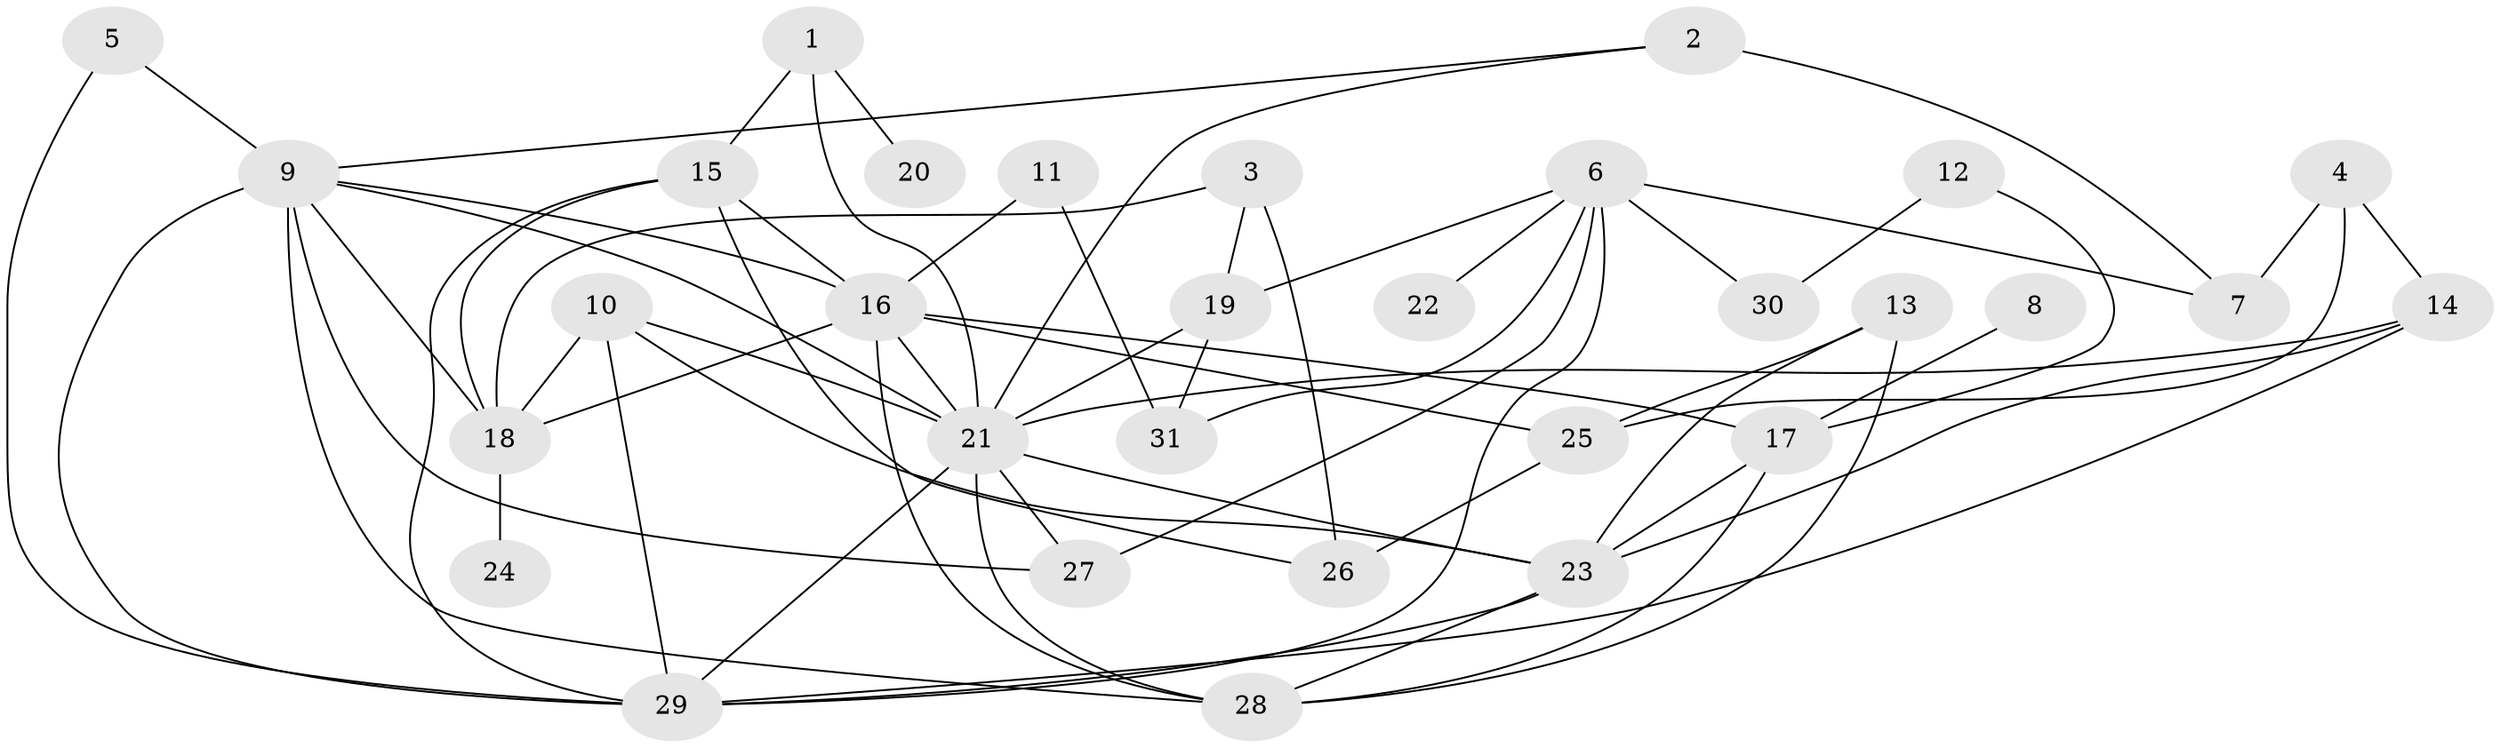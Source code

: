 // original degree distribution, {5: 0.07766990291262135, 3: 0.2912621359223301, 2: 0.23300970873786409, 8: 0.009708737864077669, 6: 0.04854368932038835, 1: 0.22330097087378642, 4: 0.10679611650485436, 7: 0.009708737864077669}
// Generated by graph-tools (version 1.1) at 2025/36/03/04/25 23:36:11]
// undirected, 31 vertices, 63 edges
graph export_dot {
  node [color=gray90,style=filled];
  1;
  2;
  3;
  4;
  5;
  6;
  7;
  8;
  9;
  10;
  11;
  12;
  13;
  14;
  15;
  16;
  17;
  18;
  19;
  20;
  21;
  22;
  23;
  24;
  25;
  26;
  27;
  28;
  29;
  30;
  31;
  1 -- 15 [weight=2.0];
  1 -- 20 [weight=1.0];
  1 -- 21 [weight=2.0];
  2 -- 7 [weight=2.0];
  2 -- 9 [weight=1.0];
  2 -- 21 [weight=1.0];
  3 -- 18 [weight=1.0];
  3 -- 19 [weight=1.0];
  3 -- 26 [weight=1.0];
  4 -- 7 [weight=1.0];
  4 -- 14 [weight=1.0];
  4 -- 25 [weight=1.0];
  5 -- 9 [weight=1.0];
  5 -- 29 [weight=1.0];
  6 -- 7 [weight=1.0];
  6 -- 19 [weight=1.0];
  6 -- 22 [weight=1.0];
  6 -- 27 [weight=1.0];
  6 -- 29 [weight=1.0];
  6 -- 30 [weight=1.0];
  6 -- 31 [weight=1.0];
  8 -- 17 [weight=1.0];
  9 -- 16 [weight=1.0];
  9 -- 18 [weight=1.0];
  9 -- 21 [weight=1.0];
  9 -- 27 [weight=1.0];
  9 -- 28 [weight=1.0];
  9 -- 29 [weight=1.0];
  10 -- 18 [weight=1.0];
  10 -- 21 [weight=1.0];
  10 -- 23 [weight=1.0];
  10 -- 29 [weight=1.0];
  11 -- 16 [weight=2.0];
  11 -- 31 [weight=1.0];
  12 -- 17 [weight=1.0];
  12 -- 30 [weight=1.0];
  13 -- 23 [weight=1.0];
  13 -- 25 [weight=1.0];
  13 -- 28 [weight=1.0];
  14 -- 21 [weight=1.0];
  14 -- 23 [weight=1.0];
  14 -- 29 [weight=1.0];
  15 -- 16 [weight=1.0];
  15 -- 18 [weight=1.0];
  15 -- 26 [weight=1.0];
  15 -- 29 [weight=1.0];
  16 -- 17 [weight=1.0];
  16 -- 18 [weight=1.0];
  16 -- 21 [weight=2.0];
  16 -- 25 [weight=1.0];
  16 -- 28 [weight=1.0];
  17 -- 23 [weight=1.0];
  17 -- 28 [weight=1.0];
  18 -- 24 [weight=1.0];
  19 -- 21 [weight=1.0];
  19 -- 31 [weight=1.0];
  21 -- 23 [weight=1.0];
  21 -- 27 [weight=1.0];
  21 -- 28 [weight=1.0];
  21 -- 29 [weight=2.0];
  23 -- 28 [weight=1.0];
  23 -- 29 [weight=2.0];
  25 -- 26 [weight=1.0];
}
